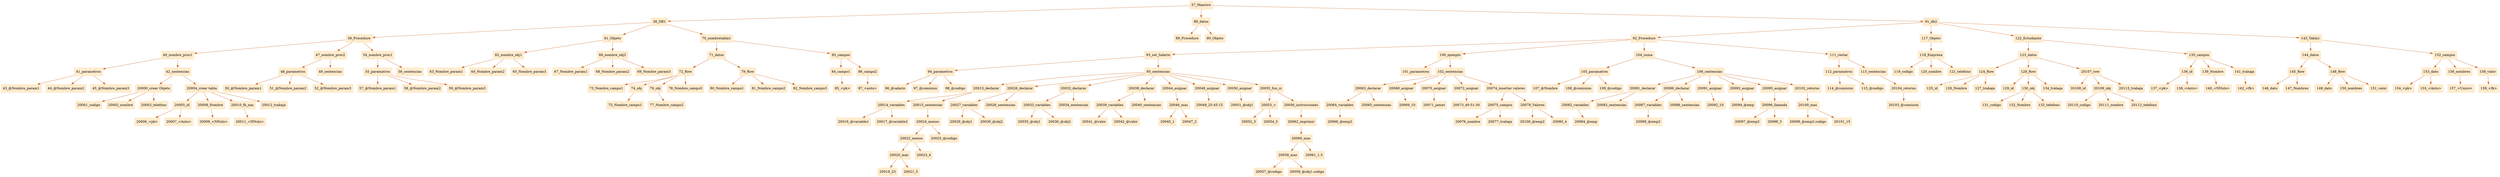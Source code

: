 digraph G {node[shape=box, style=filled, color=blanchedalmond]; edge[color=chocolate3];rankdir=UD 

"37_Maestro"->"38_DB1""38_DB1"->"39_Procedure""39_Procedure"->"40_nombre_proc1""40_nombre_proc1"->"41_parametros""41_parametros"->"43_@Nombre_param1""41_parametros"->"44_@Nombre_param2""41_parametros"->"45_@Nombre_param3""40_nombre_proc1"->"42_sentencias""42_sentencias"->"20000_crear Objeto""20000_crear Objeto"->"20001_codigo""20000_crear Objeto"->"20002_nombre""20000_crear Objeto"->"20003_telefono""42_sentencias"->"20004_crear tabla""20004_crear tabla"->"20005_id""20005_id"->"20006_<pk>""20005_id"->"20007_<Auto>""20004_crear tabla"->"20008_Nombre""20008_Nombre"->"20009_<NNulo>""20004_crear tabla"->"20010_fh_nac""20010_fh_nac"->"20011_<NNulo>""20004_crear tabla"->"20012_trabaja""39_Procedure"->"47_nombre_proc2""47_nombre_proc2"->"48_parametros""48_parametros"->"50_@Nombre_param1""48_parametros"->"51_@Nombre_param2""48_parametros"->"52_@Nombre_param3""47_nombre_proc2"->"49_sentencias""39_Procedure"->"54_nombre_proc1""54_nombre_proc1"->"55_paramatros""55_paramatros"->"57_@Nombre_param1""55_paramatros"->"58_@Nombre_param2""55_paramatros"->"59_@Nombre_param3""54_nombre_proc1"->"56_sentencias""38_DB1"->"61_Objeto""61_Objeto"->"62_nombre_obj1""62_nombre_obj1"->"63_Nombre_param1""62_nombre_obj1"->"64_Nombre_param2""62_nombre_obj1"->"65_Nombre_param3""61_Objeto"->"66_nombre_obj2""66_nombre_obj2"->"67_Nombre_param1""66_nombre_obj2"->"68_Nombre_param2""66_nombre_obj2"->"69_Nombre_param3""38_DB1"->"70_nombretabla1""70_nombretabla1"->"71_datos""71_datos"->"72_Row""72_Row"->"73_Nombre_campo1""72_Row"->"74_obj""74_obj"->"75_Nombre_campo1""72_Row"->"76_obj""76_obj"->"77_Nombre_campo2""72_Row"->"78_Nombre_campo3""71_datos"->"79_Row""79_Row"->"80_Nombre_campo1""79_Row"->"81_Nombre_campo2""79_Row"->"82_Nombre_campo3""70_nombretabla1"->"83_campos""83_campos"->"84_campo1""84_campo1"->"85_<pk>""83_campos"->"86_campo2""86_campo2"->"87_<auto>""37_Maestro"->"88_datos""88_datos"->"89_Procedure""88_datos"->"90_Objeto""37_Maestro"->"91_db2""91_db2"->"92_Procedure""92_Procedure"->"93_set_Salario""93_set_Salario"->"94_parametros""94_parametros"->"96_@salario""94_parametros"->"97_@comision""94_parametros"->"98_@codigo""93_set_Salario"->"95_sentencias""95_sentencias"->"20013_declarar""20013_declarar"->"20014_variables""20014_variables"->"20016_@variable1""20014_variables"->"20017_@variable2""20013_declarar"->"20015_sentencias""20015_sentencias"->"20024_menos""20024_menos"->"20022_menos""20022_menos"->"20020_mas""20020_mas"->"20019_23""20020_mas"->"20021_5""20022_menos"->"20023_4""20024_menos"->"20025_@codigo""95_sentencias"->"20026_declarar""20026_declarar"->"20027_variables""20027_variables"->"20029_@obj1""20027_variables"->"20030_@obj2""20026_declarar"->"20028_sentencias""95_sentencias"->"20032_declarar""20032_declarar"->"20033_variables""20033_variables"->"20035_@obj1""20033_variables"->"20036_@obj2""20032_declarar"->"20034_sentencias""95_sentencias"->"20038_declarar""20038_declarar"->"20039_variables""20039_variables"->"20041_@valor""20039_variables"->"20042_@valor""20038_declarar"->"20040_sentencias""95_sentencias"->"20044_asignar""20044_asignar"->"20046_mas""20046_mas"->"20045_1""20046_mas"->"20047_2""95_sentencias"->"20048_asignar""20048_asignar"->"20049_25-45-15""95_sentencias"->"20050_asignar""20050_asignar"->"20051_@obj1""95_sentencias"->"20055_fun_si""20055_fun_si"->"20053_>""20053_>"->"20052_3""20053_>"->"20054_5""20055_fun_si"->"20056_instrucciones""20056_instrucciones"->"20062_imprimir""20062_imprimir"->"20060_mas""20060_mas"->"20058_mas""20058_mas"->"20057_@codigo""20058_mas"->"20059_@obj1.codigo""20060_mas"->"20061_1.5""92_Procedure"->"100_ejemplo""100_ejemplo"->"101_parametros""100_ejemplo"->"102_sentencias""102_sentencias"->"20063_declarar""20063_declarar"->"20064_variables""20064_variables"->"20066_@emp2""20063_declarar"->"20065_sentencias""102_sentencias"->"20068_asignar""20068_asignar"->"20069_10""102_sentencias"->"20070_asignar""20070_asignar"->"20071_james""102_sentencias"->"20072_asignar""20072_asignar"->"20073_40-51-30""102_sentencias"->"20074_insertar valores""20074_insertar valores"->"20075_campos""20075_campos"->"20076_nombre""20075_campos"->"20077_trabaja""20074_insertar valores"->"20078_Valores""20078_Valores"->"20106_@emp2""20078_Valores"->"20080_4""92_Procedure"->"104_suma""104_suma"->"105_paramatros""105_paramatros"->"107_@Nombre""105_paramatros"->"108_@comision""105_paramatros"->"109_@codigo""104_suma"->"106_sentencias""106_sentencias"->"20081_declarar""20081_declarar"->"20082_variables""20082_variables"->"20084_@emp""20081_declarar"->"20083_sentencias""106_sentencias"->"20086_declarar""20086_declarar"->"20087_variables""20087_variables"->"20089_@emp2""20086_declarar"->"20088_sentencias""106_sentencias"->"20091_asignar""20091_asignar"->"20092_10""106_sentencias"->"20093_asignar""20093_asignar"->"20094_@emp""106_sentencias"->"20095_asignar""20095_asignar"->"20096_llamada""20096_llamada"->"20097_@emp2""20096_llamada"->"20098_3""106_sentencias"->"20102_retorno""20102_retorno"->"20100_mas""20100_mas"->"20099_@emp2.codigo""20100_mas"->"20101_15""92_Procedure"->"111_restar""111_restar"->"112_paramatros""112_paramatros"->"114_@comision""112_paramatros"->"115_@codigo""111_restar"->"113_sentencias""113_sentencias"->"20104_retorno""20104_retorno"->"20103_@comision""91_db2"->"117_Objeto""117_Objeto"->"118_Empresa""118_Empresa"->"119_codigo""118_Empresa"->"120_nombre""118_Empresa"->"121_telefono""91_db2"->"122_Estudiante""122_Estudiante"->"123_datos""123_datos"->"124_Row""124_Row"->"125_id""124_Row"->"126_Nombre""124_Row"->"127_trabaja""123_datos"->"128_Row""128_Row"->"129_id""128_Row"->"130_obj""130_obj"->"131_codigo""130_obj"->"132_Nombre""130_obj"->"133_telefono""128_Row"->"134_trabaja""123_datos"->"20107_row""20107_row"->"20108_id""20107_row"->"20109_obj""20109_obj"->"20110_codigo""20109_obj"->"20111_nombre""20109_obj"->"20112_telefono""20107_row"->"20113_trabaja""122_Estudiante"->"135_campos""135_campos"->"136_id""136_id"->"137_<pk>""136_id"->"138_<Auto>""135_campos"->"139_Nombre""139_Nombre"->"140_<NNulo>""135_campos"->"141_trabaja""141_trabaja"->"142_<fk>""91_db2"->"143_Tabla1""143_Tabla1"->"144_datos""144_datos"->"145_Row""145_Row"->"146_dato""145_Row"->"147_Nombres""144_datos"->"148_Row""148_Row"->"149_dato""148_Row"->"150_nombres""148_Row"->"151_valor""143_Tabla1"->"152_campos""152_campos"->"153_dato""153_dato"->"154_<pk>""153_dato"->"155_<Auto>""152_campos"->"156_nombres""156_nombres"->"157_<Unico>""152_campos"->"158_valor""158_valor"->"159_<fk>"

}
